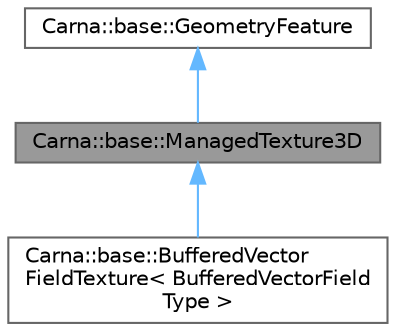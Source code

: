 digraph "Carna::base::ManagedTexture3D"
{
 // LATEX_PDF_SIZE
  bgcolor="transparent";
  edge [fontname=Helvetica,fontsize=10,labelfontname=Helvetica,labelfontsize=10];
  node [fontname=Helvetica,fontsize=10,shape=box,height=0.2,width=0.4];
  Node1 [id="Node000001",label="Carna::base::ManagedTexture3D",height=0.2,width=0.4,color="gray40", fillcolor="grey60", style="filled", fontcolor="black",tooltip="Represents 3D OpenGL texture object whose lifetime is managed by instances of this class."];
  Node2 -> Node1 [id="edge1_Node000001_Node000002",dir="back",color="steelblue1",style="solid",tooltip=" "];
  Node2 [id="Node000002",label="Carna::base::GeometryFeature",height=0.2,width=0.4,color="gray40", fillcolor="white", style="filled",URL="$classCarna_1_1base_1_1GeometryFeature.html",tooltip="Represents \"components\" that are aggregated by Geometry objects. Closer description is given here."];
  Node1 -> Node3 [id="edge2_Node000001_Node000003",dir="back",color="steelblue1",style="solid",tooltip=" "];
  Node3 [id="Node000003",label="Carna::base::BufferedVector\lFieldTexture\< BufferedVectorField\lType \>",height=0.2,width=0.4,color="gray40", fillcolor="white", style="filled",URL="$classCarna_1_1base_1_1BufferedVectorFieldTexture.html",tooltip="Specializes the ManagedTexture3D class s.t. the texture's data is initialized from a math::VectorFiel..."];
}
